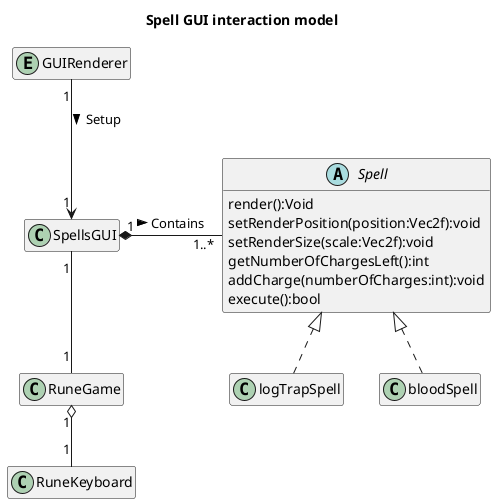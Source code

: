@startuml Conception

skinparam defaultfontname Verdana
title Spell GUI interaction model

hide empty members
abstract Spell
{
    render():Void
    setRenderPosition(position:Vec2f):void
    setRenderSize(scale:Vec2f):void
    getNumberOfChargesLeft():int
    addCharge(numberOfCharges:int):void
    execute():bool
}
class logTrapSpell implements Spell
{

}
class bloodSpell implements Spell
class SpellsGUI
Entity GUIRenderer
class RuneGame
class RuneKeyboard
GUIRenderer "1"--> "1" SpellsGUI : Setup >
SpellsGUI "1" *- "1..*" Spell : Contains >
SpellsGUI "1" -- "1"  RuneGame
RuneGame "1" o-- "1" RuneKeyboard
@enduml

class Université
class Enseignant{
  prénom: String
  nom: String
  courriel: String
}


Université "1" -- "1..*" Enseignant : Emploie >
